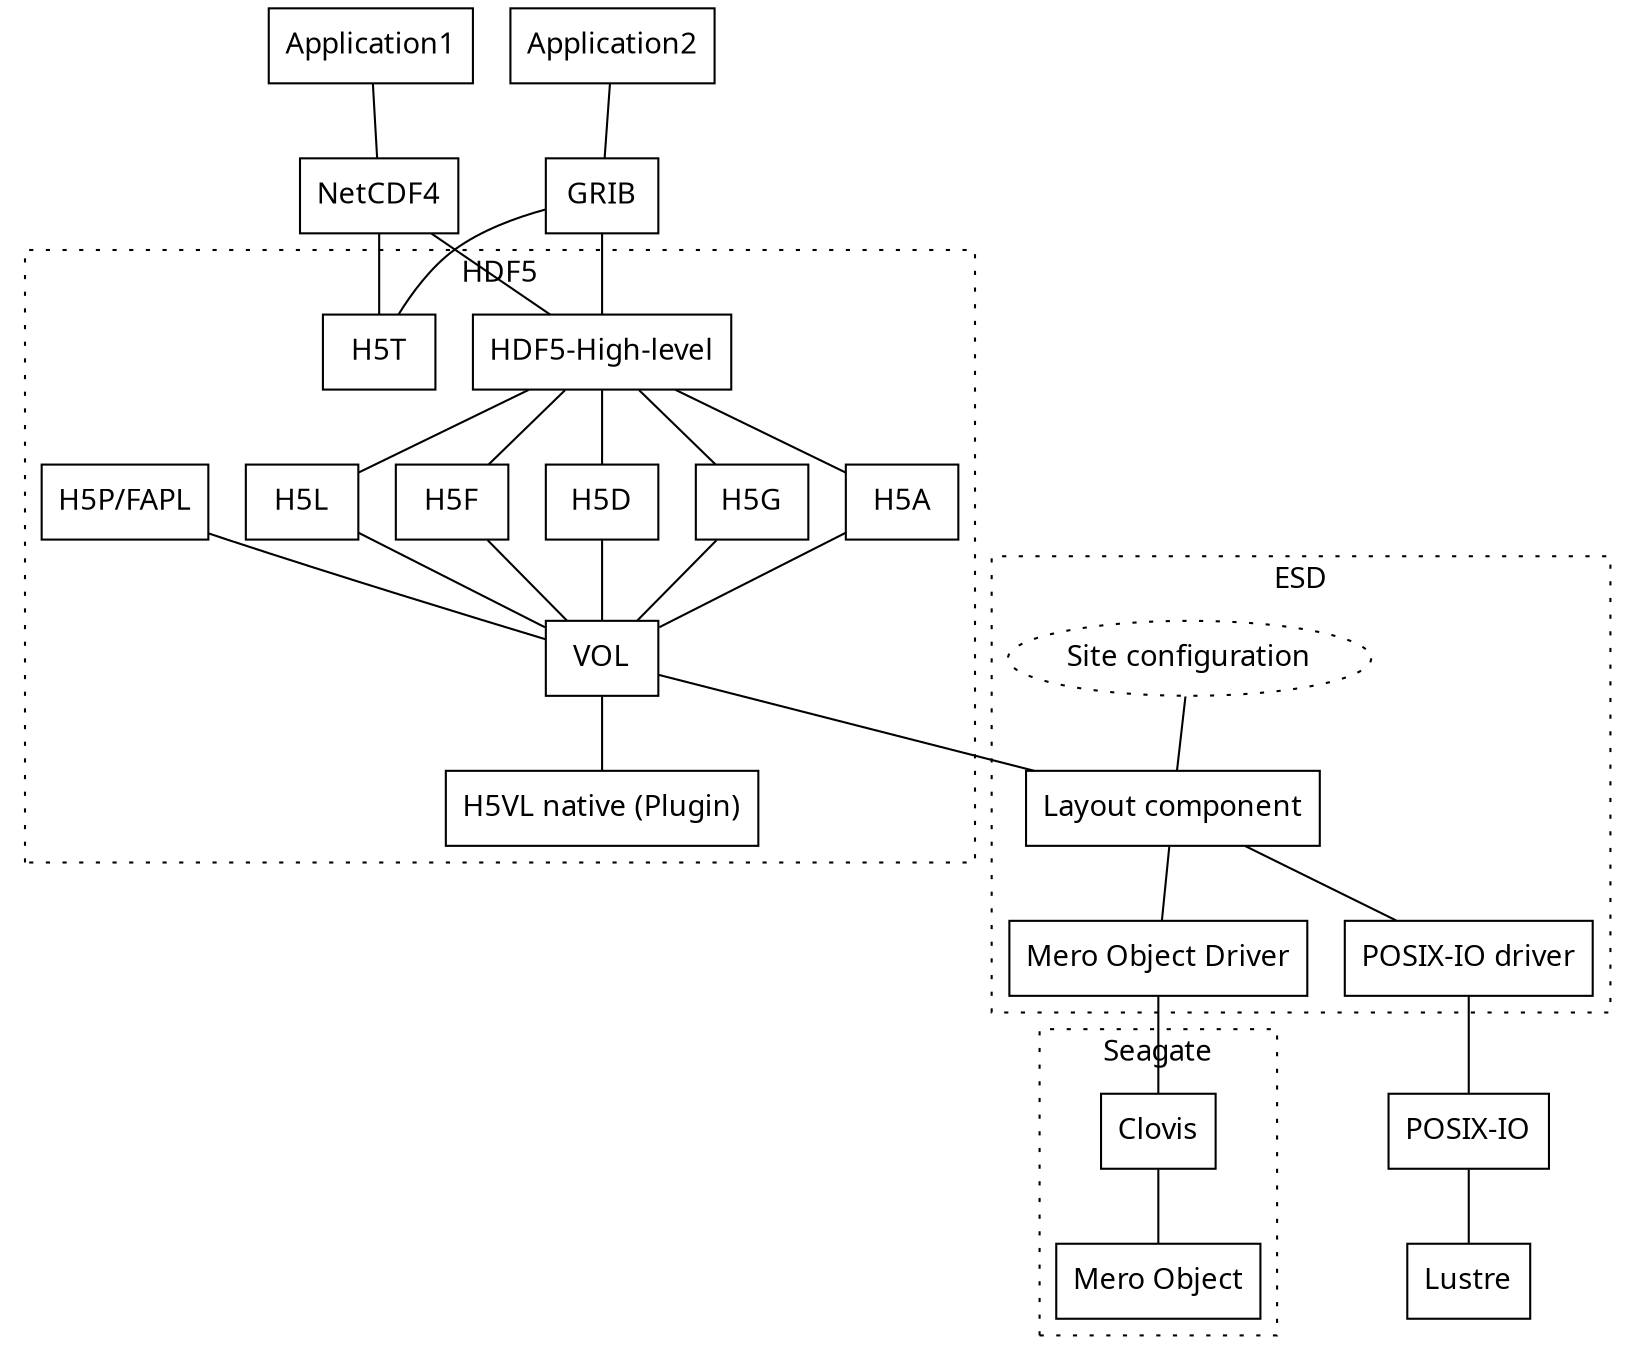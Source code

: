 graph changed {
  graph [fontname = "sans serif"];
  node [fontname = "sans serif", shape=box];
  edge [fontname = "sans serif"];

  Application1 -- NetCDF4 ;

  Application2 -- GRIB;

  GRIB -- "HDF5-High-level";
  GRIB -- "H5T";

  NetCDF4 -- "HDF5-High-level";
  NetCDF4 -- "H5T";

  subgraph cluster {
    graph[style=dotted];

    "H5T";

    VOL; # Which layout to choose: see H5Dlayout.c, do IO in: H5Dio.c ; H5Dread()

    "HDF5-High-level" -- H5F;
    "HDF5-High-level" -- H5D;
    "HDF5-High-level" -- H5G;
    "HDF5-High-level" -- H5A;
    "HDF5-High-level" -- H5L;

    H5F -- VOL;
    H5D -- VOL;
    H5G -- VOL;
    H5A -- VOL;
    H5L -- VOL;

    "H5P/FAPL" -- VOL

    VOL -- "H5VL native (Plugin)"

    label="HDF5";
  }

  subgraph cluster_esd {



    "Layout component";
    "Site configuration" [shape="ellipse",style="dotted"];

    "Site configuration" -- "Layout component";

    VOL -- "Layout component";

    "Layout component" -- "POSIX-IO driver";
    "Mero Object Driver";

    label="ESD";
    graph[style=dotted];
  }


  "POSIX-IO driver" -- "POSIX-IO";

  "POSIX-IO" -- "Lustre";

  subgraph cluster_seagate {
    graph[style=dotted];
    label="Seagate";

    "Mero Object Driver" -- "Clovis";
    "Clovis" -- "Mero Object";
  }

  "Layout component" -- "Mero Object Driver";
}
